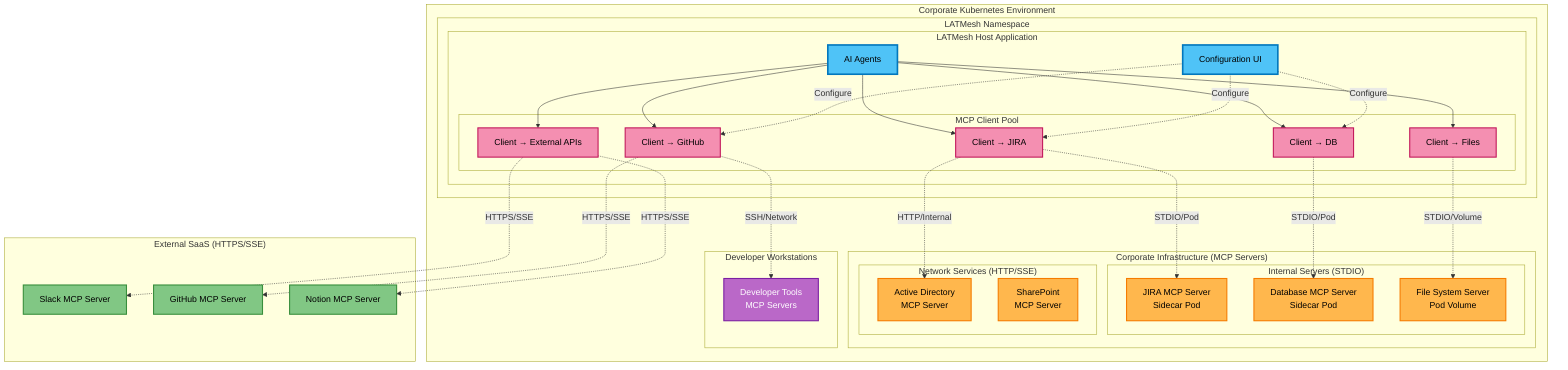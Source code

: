 graph TB
    subgraph "Corporate Kubernetes Environment"
        subgraph "LATMesh Namespace"
            subgraph "LATMesh Host Application"
                UI[Configuration UI]
                Agents[AI Agents]
                
                subgraph "MCP Client Pool"
                    C1[Client → JIRA]
                    C2[Client → GitHub] 
                    C3[Client → DB]
                    C4[Client → Files]
                    C5[Client → External APIs]
                end
            end
        end
        
        subgraph "Corporate Infrastructure (MCP Servers)"
            subgraph "Internal Servers (STDIO)"
                JIRAServ[JIRA MCP Server<br/>Sidecar Pod]
                DBServ[Database MCP Server<br/>Sidecar Pod]
                FileServ[File System Server<br/>Pod Volume]
            end
            
            subgraph "Network Services (HTTP/SSE)"
                ADServ[Active Directory<br/>MCP Server]
                ShareServ[SharePoint<br/>MCP Server]
            end
        end
        
        subgraph "Developer Workstations"
            DevMCP[Developer Tools<br/>MCP Servers]
        end
    end

    subgraph "External SaaS (HTTPS/SSE)"
        SlackServ[Slack MCP Server]
        GitHubServ[GitHub MCP Server] 
        NotionServ[Notion MCP Server]
    end

    %% Configuration
    UI -.->|Configure| C1
    UI -.->|Configure| C2
    UI -.->|Configure| C3

    %% Agent Usage
    Agents --> C1
    Agents --> C2
    Agents --> C3
    Agents --> C4
    Agents --> C5

    %% MCP Connections (Transport-specific)
    C1 -.->|STDIO/Pod| JIRAServ
    C2 -.->|HTTPS/SSE| GitHubServ
    C3 -.->|STDIO/Pod| DBServ
    C4 -.->|STDIO/Volume| FileServ
    C5 -.->|HTTPS/SSE| SlackServ

    %% Additional Connections
    C1 -.->|HTTP/Internal| ADServ
    C2 -.->|SSH/Network| DevMCP
    C5 -.->|HTTPS/SSE| NotionServ

    classDef host fill:#4fc3f7,stroke:#0277bd,stroke-width:3px,color:#000
    classDef client fill:#f48fb1,stroke:#c2185b,stroke-width:2px,color:#000
    classDef internal fill:#ffb74d,stroke:#f57c00,stroke-width:2px,color:#000
    classDef external fill:#81c784,stroke:#388e3c,stroke-width:2px,color:#000
    classDef dev fill:#ba68c8,stroke:#7b1fa2,stroke-width:2px,color:#fff

    class UI,Agents host
    class C1,C2,C3,C4,C5 client
    class JIRAServ,DBServ,FileServ,ADServ,ShareServ internal
    class SlackServ,GitHubServ,NotionServ external
    class DevMCP dev
